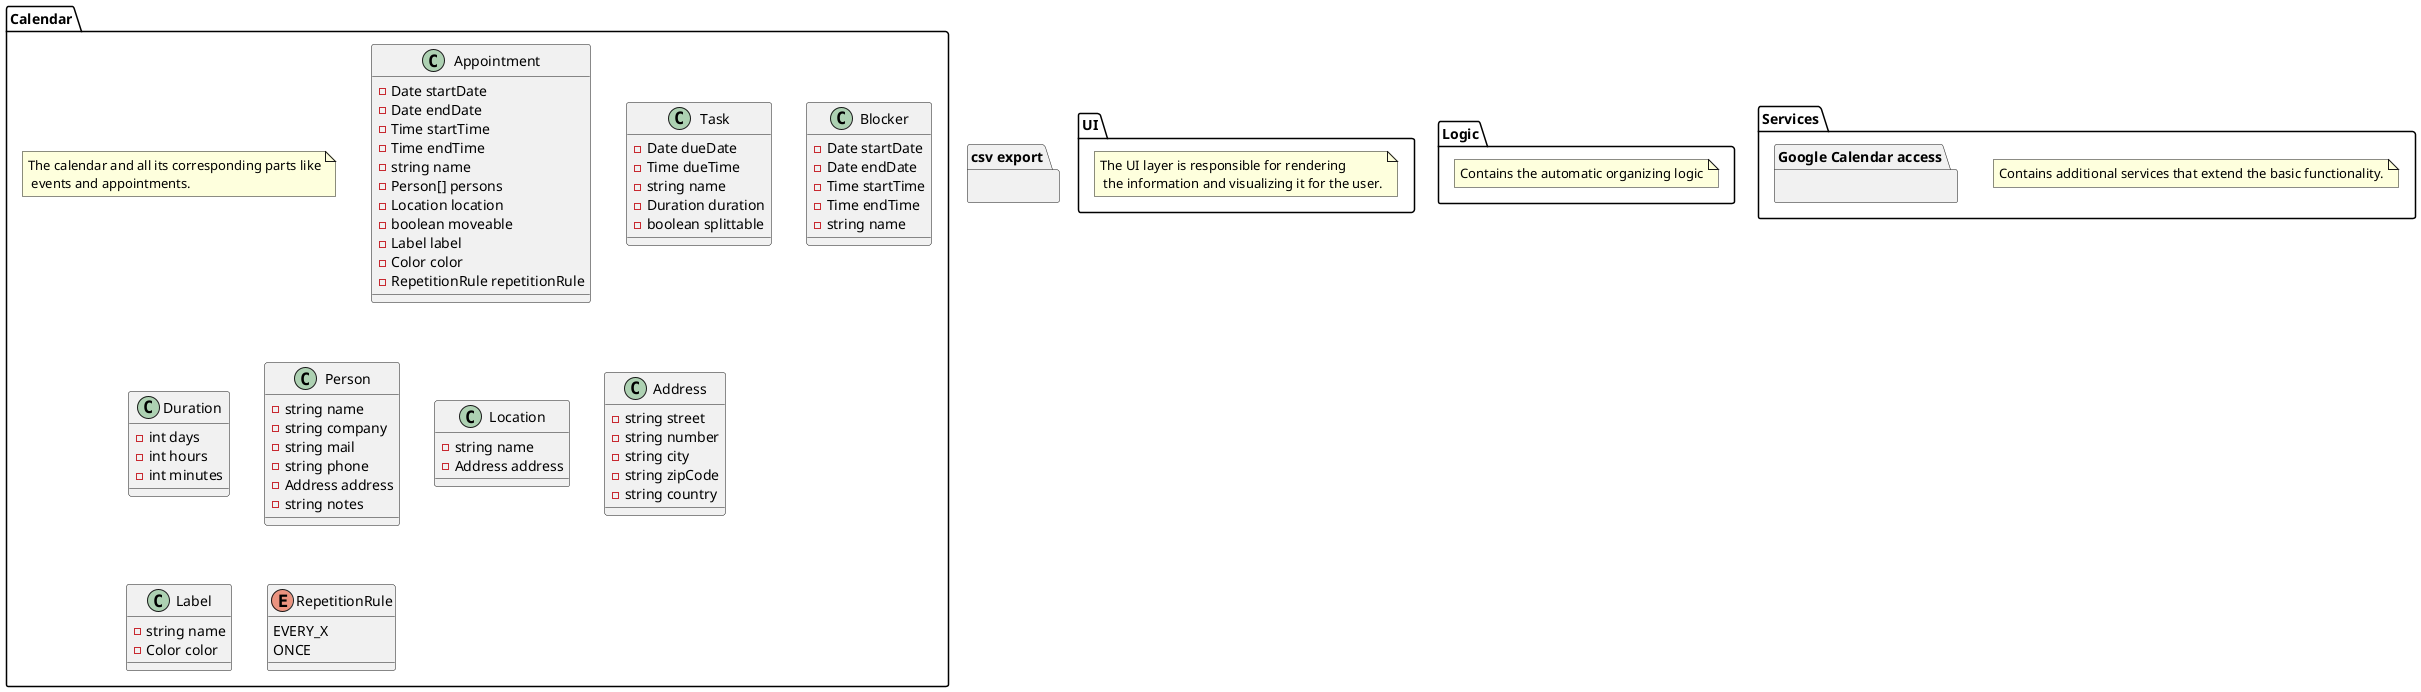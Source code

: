 @startuml
    package UI {
        note "The UI layer is responsible for rendering\n the information and visualizing it for the user." as N1
    }
    package Calendar {
        note "The calendar and all its corresponding parts like\n events and appointments." as N2

        class Appointment {
            - Date startDate
            - Date endDate
            - Time startTime
            - Time endTime
            - string name
            - Person[] persons
            - Location location
            - boolean moveable
            - Label label
            - Color color
            - RepetitionRule repetitionRule
        }

        class Task {
            - Date dueDate
            - Time dueTime
            - string name
            - Duration duration
            - boolean splittable
        }

        class Blocker {
            - Date startDate
            - Date endDate
            - Time startTime
            - Time endTime
            - string name
        }

        class Duration {
            - int days
            - int hours
            - int minutes
        }

        class Person {
            - string name
            - string company
            - string mail
            - string phone
            - Address address
            - string notes
        }

        class Location {
            - string name
            - Address address
        }

        class Address {
            - string street
            - string number
            - string city
            - string zipCode
            - string country
        }

        class Label {
            - string name
            - Color color
        }

        enum RepetitionRule {
            EVERY_X
            ONCE
        }
    }
    package Logic {
        note "Contains the automatic organizing logic" as N3
    }
    package Services {
        note "Contains additional services that extend the basic functionality." as N4
        package "Google Calendar access" {
        }
        package ".csv export" {
        }
    }
@enduml